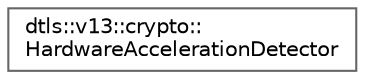 digraph "Graphical Class Hierarchy"
{
 // LATEX_PDF_SIZE
  bgcolor="transparent";
  edge [fontname=Helvetica,fontsize=10,labelfontname=Helvetica,labelfontsize=10];
  node [fontname=Helvetica,fontsize=10,shape=box,height=0.2,width=0.4];
  rankdir="LR";
  Node0 [id="Node000000",label="dtls::v13::crypto::\lHardwareAccelerationDetector",height=0.2,width=0.4,color="grey40", fillcolor="white", style="filled",URL="$classdtls_1_1v13_1_1crypto_1_1HardwareAccelerationDetector.html",tooltip="Hardware acceleration detection and management."];
}
